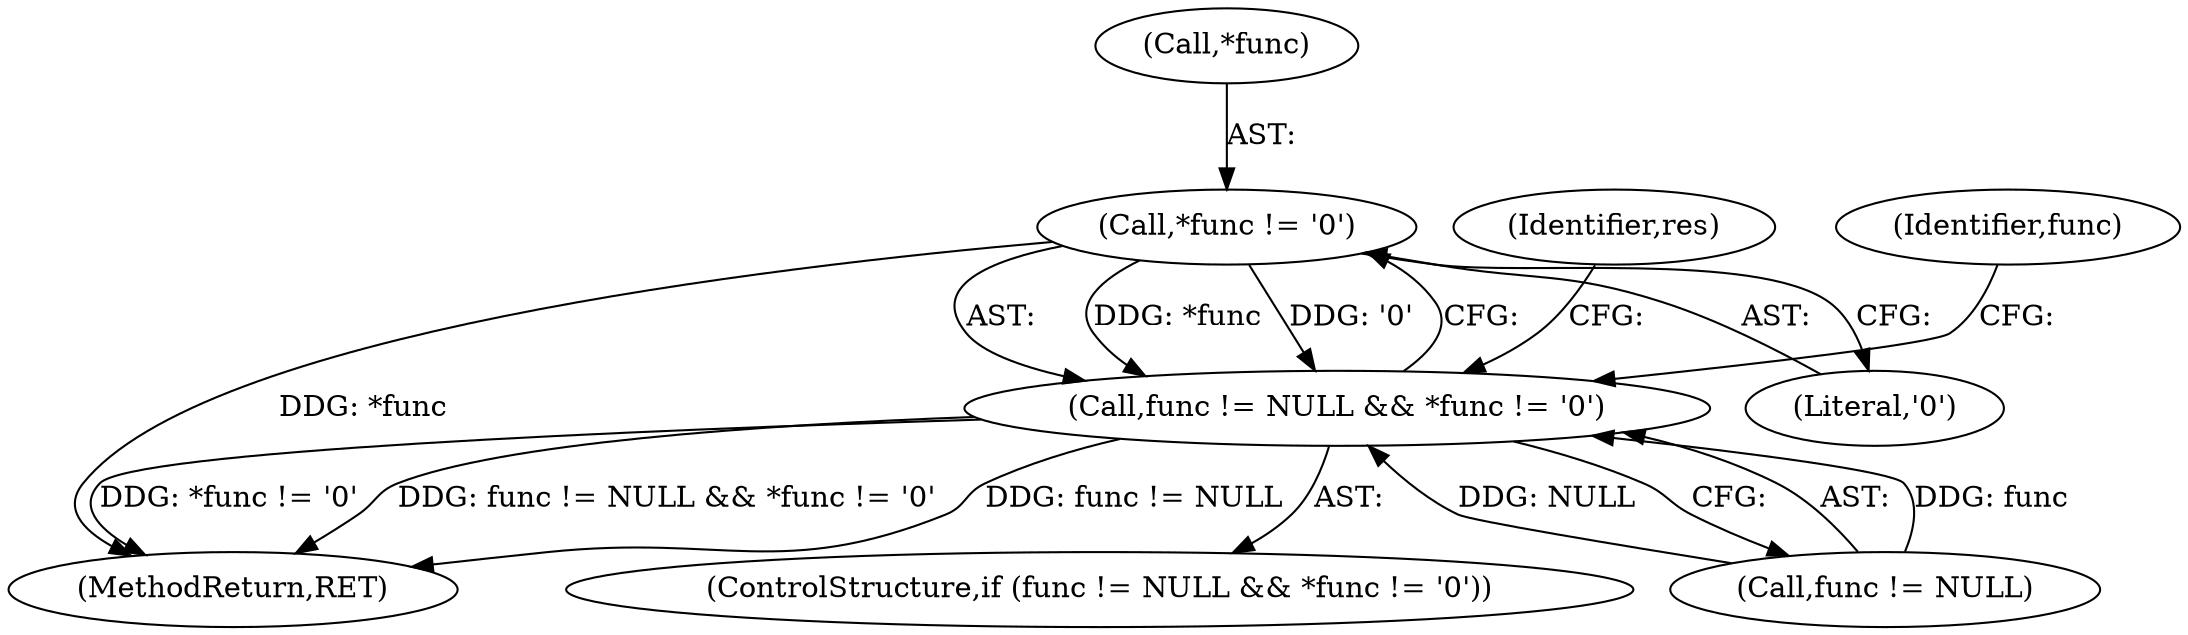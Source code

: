 digraph "0_didiwiki_5e5c796617e1712905dc5462b94bd5e6c08d15ea_0@pointer" {
"1000110" [label="(Call,*func != '\0')"];
"1000106" [label="(Call,func != NULL && *func != '\0')"];
"1000367" [label="(MethodReturn,RET)"];
"1000105" [label="(ControlStructure,if (func != NULL && *func != '\0'))"];
"1000110" [label="(Call,*func != '\0')"];
"1000358" [label="(Identifier,res)"];
"1000111" [label="(Call,*func)"];
"1000107" [label="(Call,func != NULL)"];
"1000118" [label="(Identifier,func)"];
"1000113" [label="(Literal,'\0')"];
"1000106" [label="(Call,func != NULL && *func != '\0')"];
"1000110" -> "1000106"  [label="AST: "];
"1000110" -> "1000113"  [label="CFG: "];
"1000111" -> "1000110"  [label="AST: "];
"1000113" -> "1000110"  [label="AST: "];
"1000106" -> "1000110"  [label="CFG: "];
"1000110" -> "1000367"  [label="DDG: *func"];
"1000110" -> "1000106"  [label="DDG: *func"];
"1000110" -> "1000106"  [label="DDG: '\0'"];
"1000106" -> "1000105"  [label="AST: "];
"1000106" -> "1000107"  [label="CFG: "];
"1000107" -> "1000106"  [label="AST: "];
"1000118" -> "1000106"  [label="CFG: "];
"1000358" -> "1000106"  [label="CFG: "];
"1000106" -> "1000367"  [label="DDG: func != NULL"];
"1000106" -> "1000367"  [label="DDG: *func != '\0'"];
"1000106" -> "1000367"  [label="DDG: func != NULL && *func != '\0'"];
"1000107" -> "1000106"  [label="DDG: func"];
"1000107" -> "1000106"  [label="DDG: NULL"];
}
